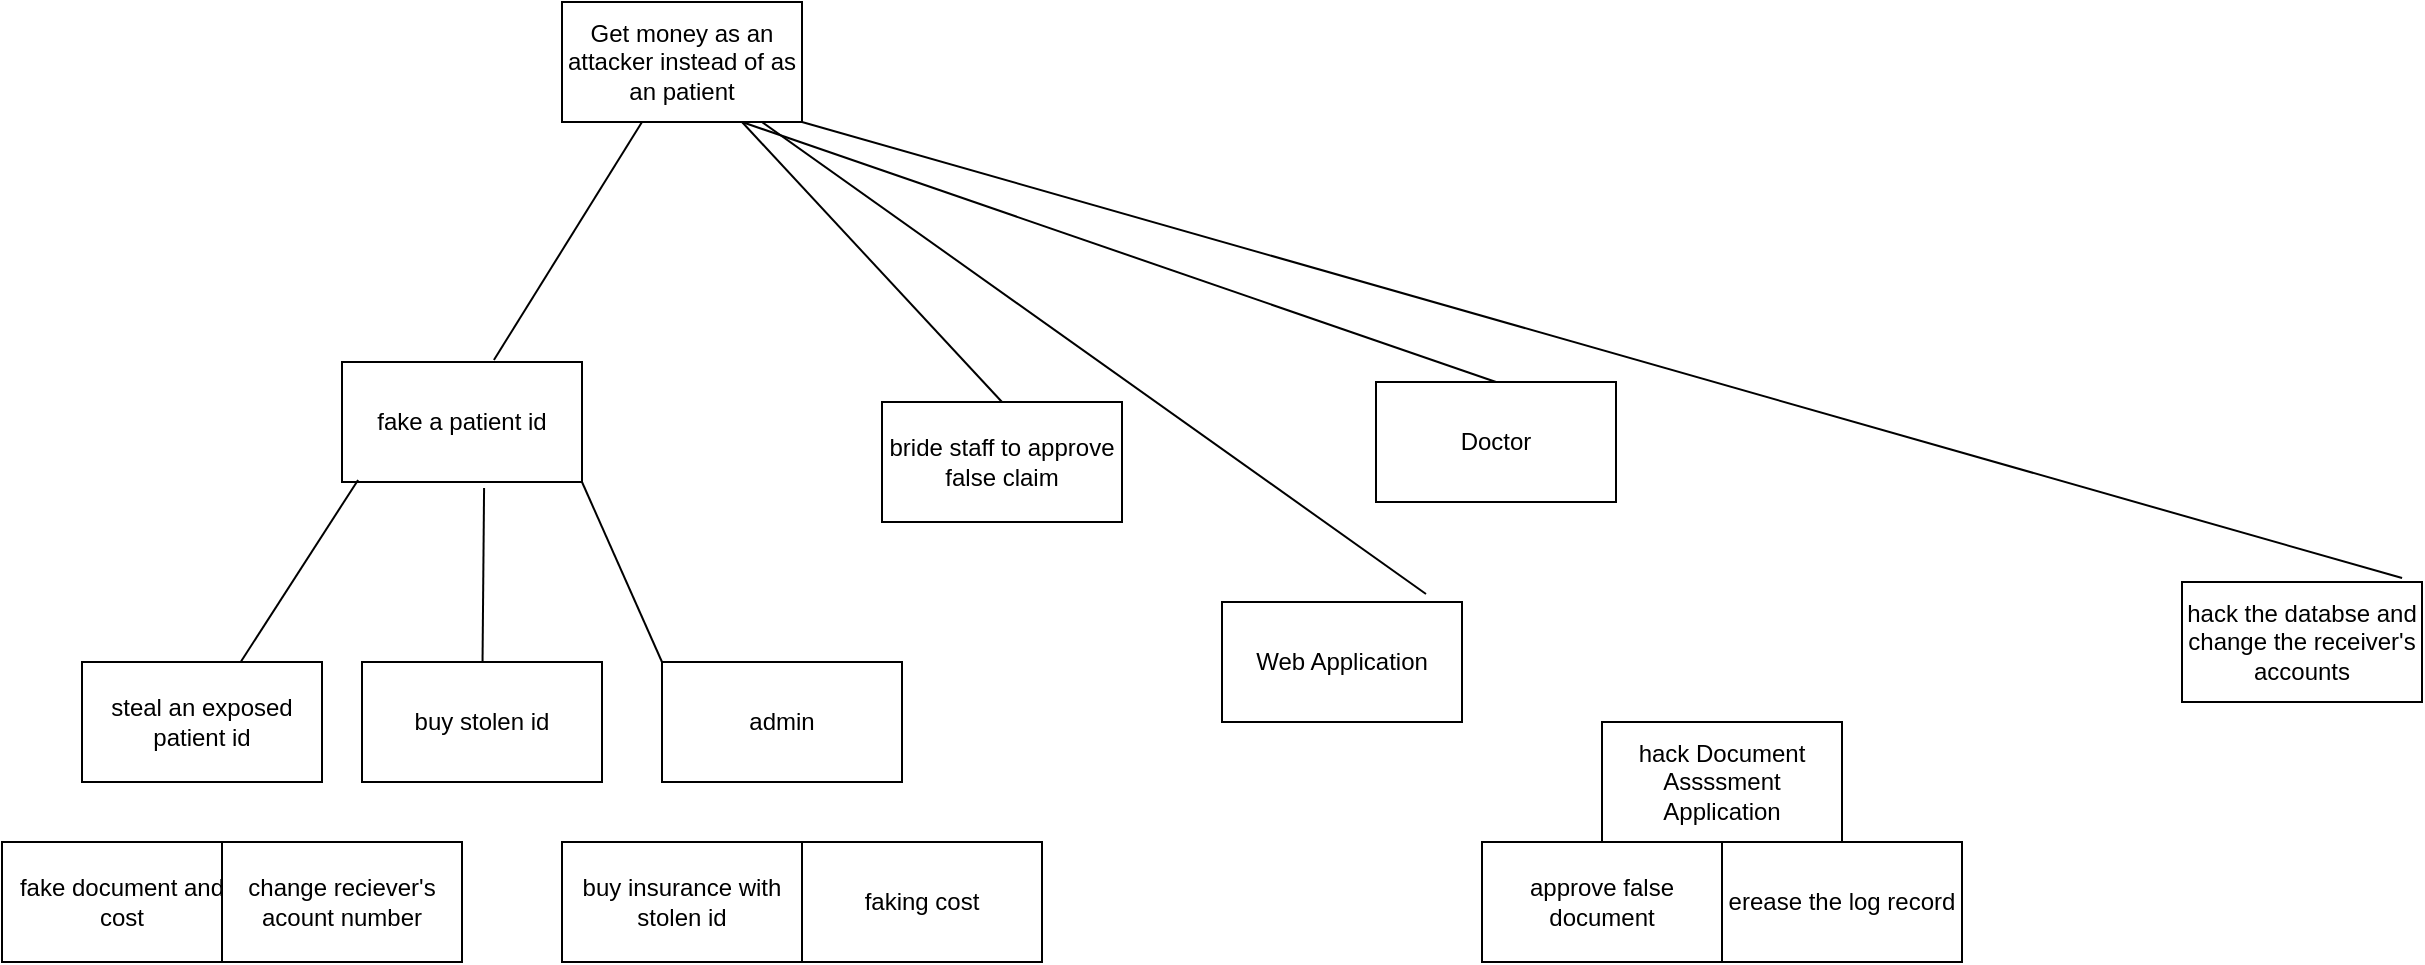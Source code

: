 <mxfile version="21.0.8" type="github">
  <diagram name="Page-1" id="jTgoiPRyH_wtlVoX9hBD">
    <mxGraphModel dx="1461" dy="593" grid="1" gridSize="10" guides="1" tooltips="1" connect="1" arrows="1" fold="1" page="1" pageScale="1" pageWidth="827" pageHeight="1169" math="0" shadow="0">
      <root>
        <mxCell id="0" />
        <mxCell id="1" parent="0" />
        <mxCell id="ks_e0K6Obnc2zDYWN54F-1" value="Get money as an attacker instead of as an patient" style="rounded=0;whiteSpace=wrap;html=1;" vertex="1" parent="1">
          <mxGeometry x="300" y="80" width="120" height="60" as="geometry" />
        </mxCell>
        <mxCell id="ks_e0K6Obnc2zDYWN54F-2" value="steal an exposed patient id " style="rounded=0;whiteSpace=wrap;html=1;" vertex="1" parent="1">
          <mxGeometry x="60" y="410" width="120" height="60" as="geometry" />
        </mxCell>
        <mxCell id="ks_e0K6Obnc2zDYWN54F-3" value="fake document and cost" style="rounded=0;whiteSpace=wrap;html=1;" vertex="1" parent="1">
          <mxGeometry x="20" y="500" width="120" height="60" as="geometry" />
        </mxCell>
        <mxCell id="ks_e0K6Obnc2zDYWN54F-4" value="buy stolen id" style="rounded=0;whiteSpace=wrap;html=1;" vertex="1" parent="1">
          <mxGeometry x="200" y="410" width="120" height="60" as="geometry" />
        </mxCell>
        <mxCell id="ks_e0K6Obnc2zDYWN54F-5" value="change reciever&#39;s acount number" style="rounded=0;whiteSpace=wrap;html=1;" vertex="1" parent="1">
          <mxGeometry x="130" y="500" width="120" height="60" as="geometry" />
        </mxCell>
        <mxCell id="ks_e0K6Obnc2zDYWN54F-6" value="buy insurance with stolen id " style="rounded=0;whiteSpace=wrap;html=1;" vertex="1" parent="1">
          <mxGeometry x="300" y="500" width="120" height="60" as="geometry" />
        </mxCell>
        <mxCell id="ks_e0K6Obnc2zDYWN54F-7" value="faking cost" style="rounded=0;whiteSpace=wrap;html=1;" vertex="1" parent="1">
          <mxGeometry x="420" y="500" width="120" height="60" as="geometry" />
        </mxCell>
        <mxCell id="ks_e0K6Obnc2zDYWN54F-8" value="bride staff to approve false claim" style="rounded=0;whiteSpace=wrap;html=1;" vertex="1" parent="1">
          <mxGeometry x="460" y="280" width="120" height="60" as="geometry" />
        </mxCell>
        <mxCell id="ks_e0K6Obnc2zDYWN54F-9" value="Doctor" style="rounded=0;whiteSpace=wrap;html=1;" vertex="1" parent="1">
          <mxGeometry x="707" y="270" width="120" height="60" as="geometry" />
        </mxCell>
        <mxCell id="ks_e0K6Obnc2zDYWN54F-12" value="" style="endArrow=none;html=1;rounded=0;entryX=0.5;entryY=0;entryDx=0;entryDy=0;" edge="1" parent="1" target="ks_e0K6Obnc2zDYWN54F-8">
          <mxGeometry width="50" height="50" relative="1" as="geometry">
            <mxPoint x="390" y="140" as="sourcePoint" />
            <mxPoint x="440" y="90" as="targetPoint" />
          </mxGeometry>
        </mxCell>
        <mxCell id="ks_e0K6Obnc2zDYWN54F-13" value="" style="endArrow=none;html=1;rounded=0;entryX=0.5;entryY=0;entryDx=0;entryDy=0;" edge="1" parent="1" target="ks_e0K6Obnc2zDYWN54F-9">
          <mxGeometry width="50" height="50" relative="1" as="geometry">
            <mxPoint x="390" y="140" as="sourcePoint" />
            <mxPoint x="440" y="90" as="targetPoint" />
          </mxGeometry>
        </mxCell>
        <mxCell id="ks_e0K6Obnc2zDYWN54F-14" value="admin" style="rounded=0;whiteSpace=wrap;html=1;" vertex="1" parent="1">
          <mxGeometry x="350" y="410" width="120" height="60" as="geometry" />
        </mxCell>
        <mxCell id="ks_e0K6Obnc2zDYWN54F-15" value="fake a patient id" style="rounded=0;whiteSpace=wrap;html=1;" vertex="1" parent="1">
          <mxGeometry x="190" y="260" width="120" height="60" as="geometry" />
        </mxCell>
        <mxCell id="ks_e0K6Obnc2zDYWN54F-16" value="" style="endArrow=none;html=1;rounded=0;entryX=0.067;entryY=0.983;entryDx=0;entryDy=0;entryPerimeter=0;" edge="1" parent="1" source="ks_e0K6Obnc2zDYWN54F-2" target="ks_e0K6Obnc2zDYWN54F-15">
          <mxGeometry width="50" height="50" relative="1" as="geometry">
            <mxPoint x="140" y="430" as="sourcePoint" />
            <mxPoint x="190" y="380" as="targetPoint" />
          </mxGeometry>
        </mxCell>
        <mxCell id="ks_e0K6Obnc2zDYWN54F-17" value="" style="endArrow=none;html=1;rounded=1;entryX=0.592;entryY=1.05;entryDx=0;entryDy=0;entryPerimeter=0;" edge="1" parent="1" source="ks_e0K6Obnc2zDYWN54F-4" target="ks_e0K6Obnc2zDYWN54F-15">
          <mxGeometry width="50" height="50" relative="1" as="geometry">
            <mxPoint x="210" y="430" as="sourcePoint" />
            <mxPoint x="260" y="380" as="targetPoint" />
          </mxGeometry>
        </mxCell>
        <mxCell id="ks_e0K6Obnc2zDYWN54F-18" value="" style="endArrow=none;html=1;rounded=0;exitX=0;exitY=0;exitDx=0;exitDy=0;entryX=1;entryY=1;entryDx=0;entryDy=0;" edge="1" parent="1" source="ks_e0K6Obnc2zDYWN54F-14" target="ks_e0K6Obnc2zDYWN54F-15">
          <mxGeometry width="50" height="50" relative="1" as="geometry">
            <mxPoint x="250" y="430" as="sourcePoint" />
            <mxPoint x="340" y="390" as="targetPoint" />
          </mxGeometry>
        </mxCell>
        <mxCell id="ks_e0K6Obnc2zDYWN54F-19" value="Web Application" style="rounded=0;whiteSpace=wrap;html=1;" vertex="1" parent="1">
          <mxGeometry x="630" y="380" width="120" height="60" as="geometry" />
        </mxCell>
        <mxCell id="ks_e0K6Obnc2zDYWN54F-20" value="" style="endArrow=none;html=1;rounded=0;entryX=0.85;entryY=-0.067;entryDx=0;entryDy=0;entryPerimeter=0;" edge="1" parent="1" target="ks_e0K6Obnc2zDYWN54F-19">
          <mxGeometry width="50" height="50" relative="1" as="geometry">
            <mxPoint x="400" y="140" as="sourcePoint" />
            <mxPoint x="450" y="90" as="targetPoint" />
          </mxGeometry>
        </mxCell>
        <mxCell id="ks_e0K6Obnc2zDYWN54F-21" value="hack Document Assssment Application" style="rounded=0;whiteSpace=wrap;html=1;" vertex="1" parent="1">
          <mxGeometry x="820" y="440" width="120" height="60" as="geometry" />
        </mxCell>
        <mxCell id="ks_e0K6Obnc2zDYWN54F-22" value="approve false document" style="rounded=0;whiteSpace=wrap;html=1;" vertex="1" parent="1">
          <mxGeometry x="760" y="500" width="120" height="60" as="geometry" />
        </mxCell>
        <mxCell id="ks_e0K6Obnc2zDYWN54F-23" value="erease the log record" style="rounded=0;whiteSpace=wrap;html=1;" vertex="1" parent="1">
          <mxGeometry x="880" y="500" width="120" height="60" as="geometry" />
        </mxCell>
        <mxCell id="ks_e0K6Obnc2zDYWN54F-24" value="hack the databse and change the receiver&#39;s accounts" style="rounded=0;whiteSpace=wrap;html=1;" vertex="1" parent="1">
          <mxGeometry x="1110" y="370" width="120" height="60" as="geometry" />
        </mxCell>
        <mxCell id="ks_e0K6Obnc2zDYWN54F-25" value="" style="endArrow=none;html=1;rounded=0;exitX=0.633;exitY=-0.017;exitDx=0;exitDy=0;exitPerimeter=0;" edge="1" parent="1" source="ks_e0K6Obnc2zDYWN54F-15">
          <mxGeometry width="50" height="50" relative="1" as="geometry">
            <mxPoint x="290" y="190" as="sourcePoint" />
            <mxPoint x="340" y="140" as="targetPoint" />
          </mxGeometry>
        </mxCell>
        <mxCell id="ks_e0K6Obnc2zDYWN54F-26" value="" style="endArrow=none;html=1;rounded=0;entryX=0.917;entryY=-0.033;entryDx=0;entryDy=0;entryPerimeter=0;" edge="1" parent="1" target="ks_e0K6Obnc2zDYWN54F-24">
          <mxGeometry width="50" height="50" relative="1" as="geometry">
            <mxPoint x="420" y="140" as="sourcePoint" />
            <mxPoint x="470" y="90" as="targetPoint" />
          </mxGeometry>
        </mxCell>
      </root>
    </mxGraphModel>
  </diagram>
</mxfile>
